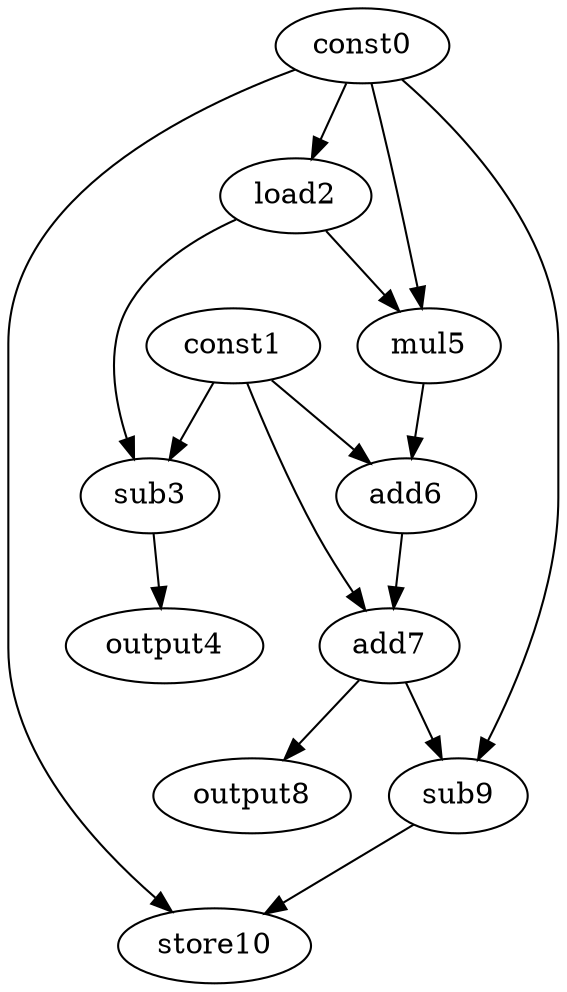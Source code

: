 digraph G { 
const0[opcode=const]; 
const1[opcode=const]; 
load2[opcode=load]; 
sub3[opcode=sub]; 
output4[opcode=output]; 
mul5[opcode=mul]; 
add6[opcode=add]; 
add7[opcode=add]; 
output8[opcode=output]; 
sub9[opcode=sub]; 
store10[opcode=store]; 
const0->load2[operand=0];
const1->sub3[operand=0];
load2->sub3[operand=1];
const0->mul5[operand=0];
load2->mul5[operand=1];
sub3->output4[operand=0];
const1->add6[operand=0];
mul5->add6[operand=1];
const1->add7[operand=0];
add6->add7[operand=1];
add7->output8[operand=0];
const0->sub9[operand=0];
add7->sub9[operand=1];
const0->store10[operand=0];
sub9->store10[operand=1];
}
